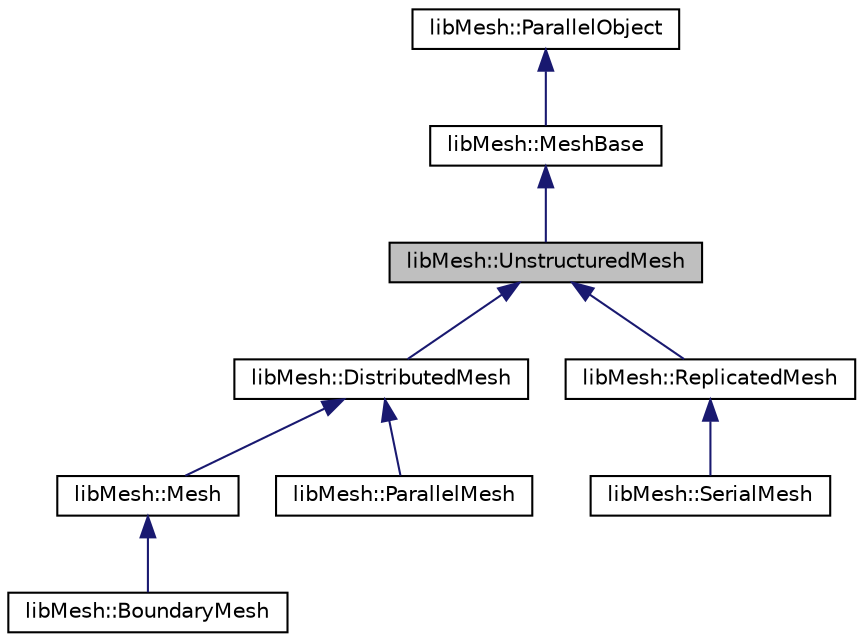 digraph "libMesh::UnstructuredMesh"
{
  edge [fontname="Helvetica",fontsize="10",labelfontname="Helvetica",labelfontsize="10"];
  node [fontname="Helvetica",fontsize="10",shape=record];
  Node0 [label="libMesh::UnstructuredMesh",height=0.2,width=0.4,color="black", fillcolor="grey75", style="filled", fontcolor="black"];
  Node1 -> Node0 [dir="back",color="midnightblue",fontsize="10",style="solid",fontname="Helvetica"];
  Node1 [label="libMesh::MeshBase",height=0.2,width=0.4,color="black", fillcolor="white", style="filled",URL="$classlibMesh_1_1MeshBase.html",tooltip="Base class for Mesh. "];
  Node2 -> Node1 [dir="back",color="midnightblue",fontsize="10",style="solid",fontname="Helvetica"];
  Node2 [label="libMesh::ParallelObject",height=0.2,width=0.4,color="black", fillcolor="white", style="filled",URL="$classlibMesh_1_1ParallelObject.html",tooltip="An object whose state is distributed along a set of processors. "];
  Node0 -> Node3 [dir="back",color="midnightblue",fontsize="10",style="solid",fontname="Helvetica"];
  Node3 [label="libMesh::DistributedMesh",height=0.2,width=0.4,color="black", fillcolor="white", style="filled",URL="$classlibMesh_1_1DistributedMesh.html",tooltip="Mesh data structure which is distributed across all processors. "];
  Node3 -> Node4 [dir="back",color="midnightblue",fontsize="10",style="solid",fontname="Helvetica"];
  Node4 [label="libMesh::Mesh",height=0.2,width=0.4,color="black", fillcolor="white", style="filled",URL="$classlibMesh_1_1Mesh.html",tooltip="Manages a collection of Nodes and Elems. "];
  Node4 -> Node5 [dir="back",color="midnightblue",fontsize="10",style="solid",fontname="Helvetica"];
  Node5 [label="libMesh::BoundaryMesh",height=0.2,width=0.4,color="black", fillcolor="white", style="filled",URL="$classlibMesh_1_1BoundaryMesh.html",tooltip="Specialized mesh used for keeping track of boundary elements. "];
  Node3 -> Node6 [dir="back",color="midnightblue",fontsize="10",style="solid",fontname="Helvetica"];
  Node6 [label="libMesh::ParallelMesh",height=0.2,width=0.4,color="black", fillcolor="white", style="filled",URL="$classlibMesh_1_1ParallelMesh.html"];
  Node0 -> Node7 [dir="back",color="midnightblue",fontsize="10",style="solid",fontname="Helvetica"];
  Node7 [label="libMesh::ReplicatedMesh",height=0.2,width=0.4,color="black", fillcolor="white", style="filled",URL="$classlibMesh_1_1ReplicatedMesh.html",tooltip="Mesh data structure replicated on all processors. "];
  Node7 -> Node8 [dir="back",color="midnightblue",fontsize="10",style="solid",fontname="Helvetica"];
  Node8 [label="libMesh::SerialMesh",height=0.2,width=0.4,color="black", fillcolor="white", style="filled",URL="$classlibMesh_1_1SerialMesh.html"];
}
